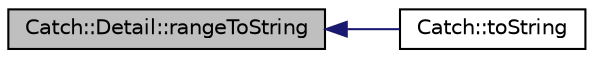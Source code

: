 digraph "Catch::Detail::rangeToString"
{
  edge [fontname="Helvetica",fontsize="10",labelfontname="Helvetica",labelfontsize="10"];
  node [fontname="Helvetica",fontsize="10",shape=record];
  rankdir="LR";
  Node1 [label="Catch::Detail::rangeToString",height=0.2,width=0.4,color="black", fillcolor="grey75", style="filled" fontcolor="black"];
  Node1 -> Node2 [dir="back",color="midnightblue",fontsize="10",style="solid",fontname="Helvetica"];
  Node2 [label="Catch::toString",height=0.2,width=0.4,color="black", fillcolor="white", style="filled",URL="$namespace_catch.html#a2899237fef39daaae9a22e7846c0a9bf"];
}

